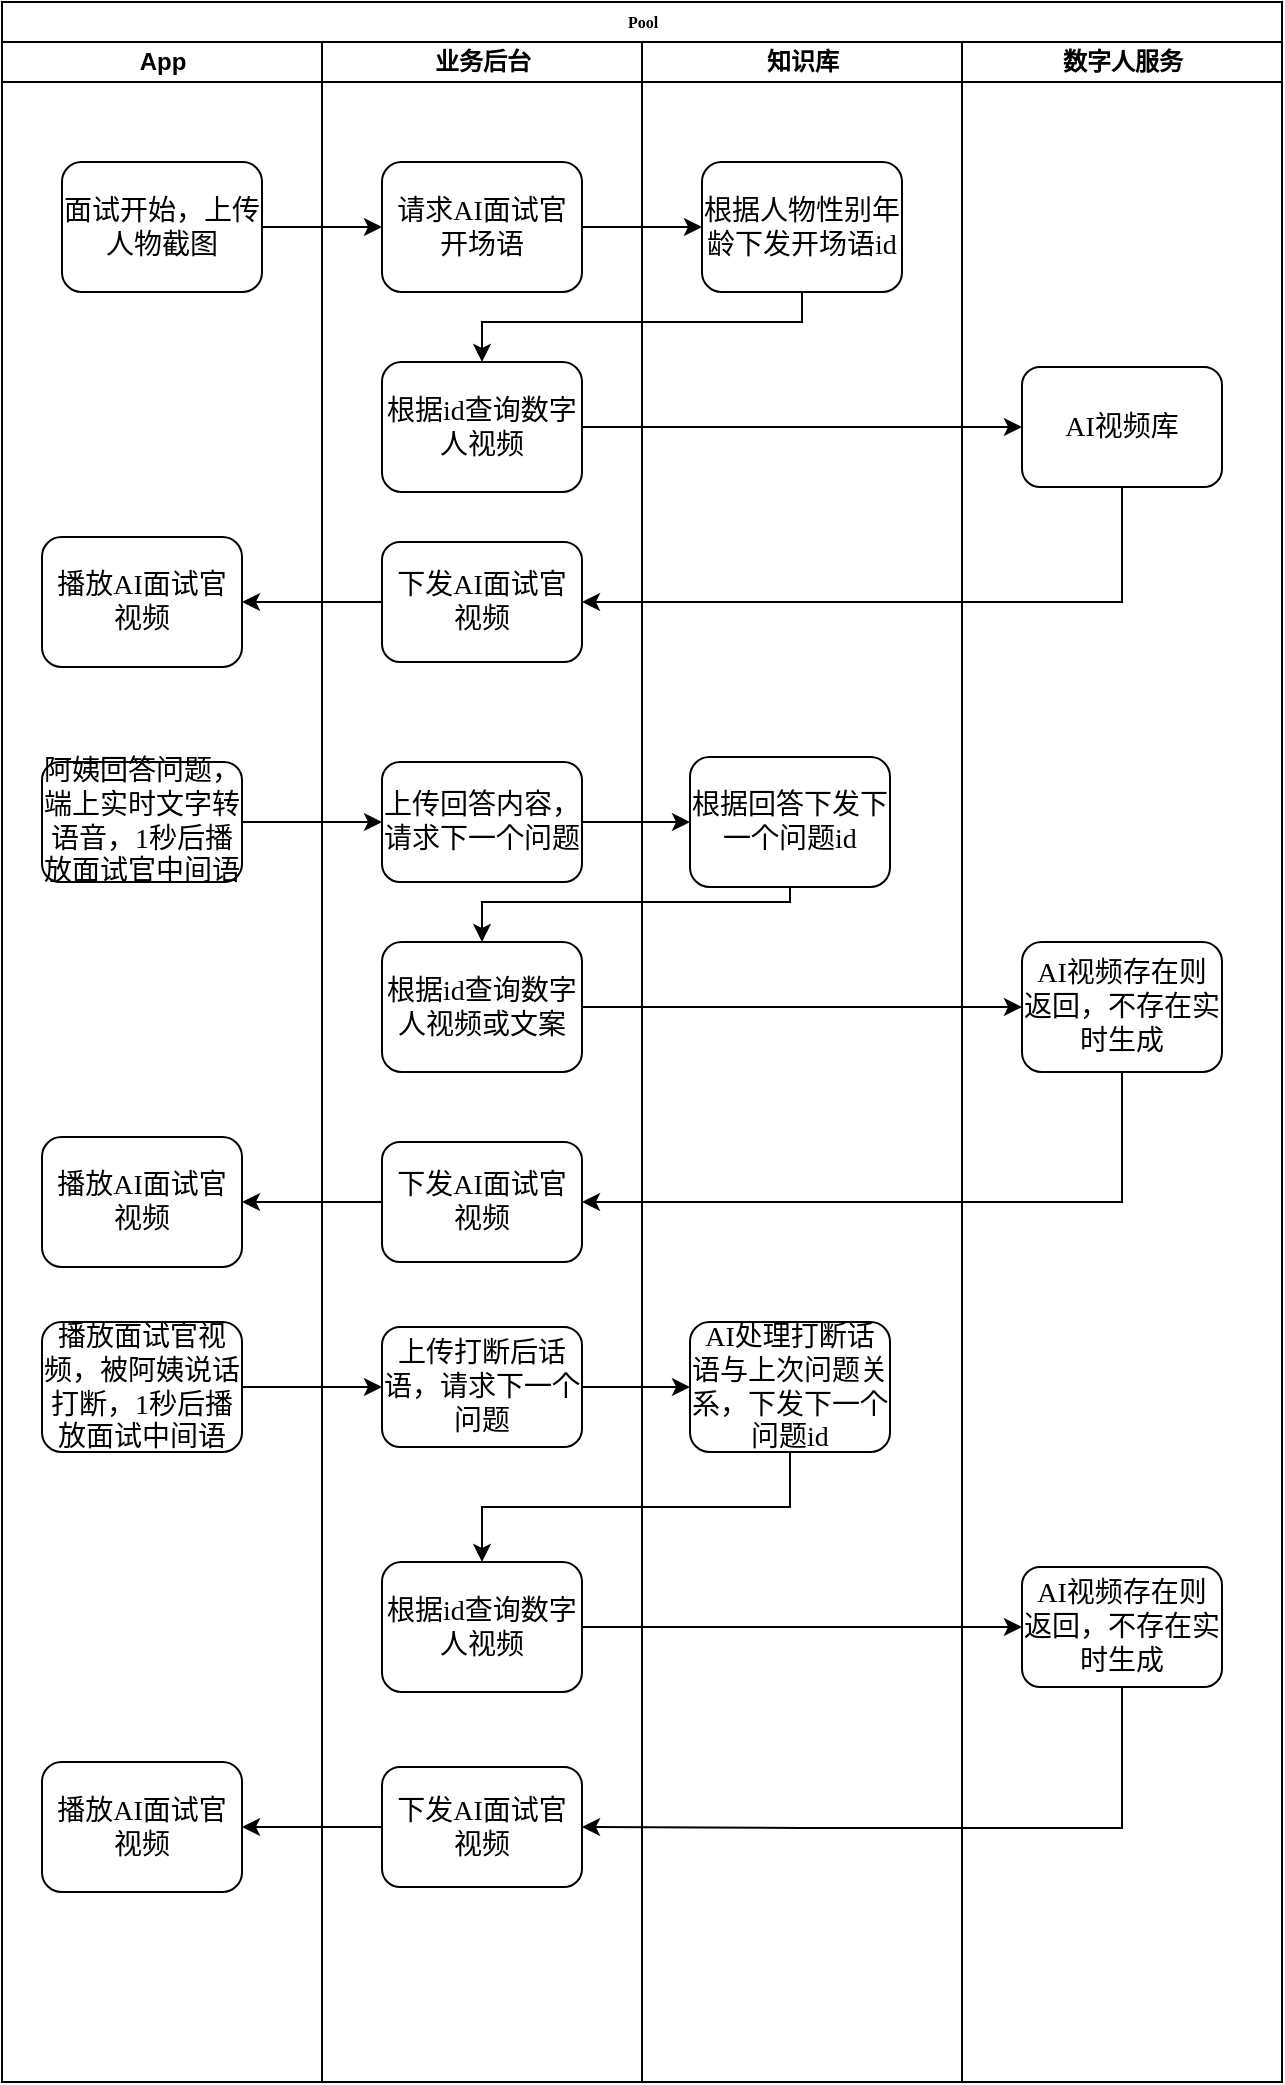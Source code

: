 <mxfile version="24.7.7">
  <diagram name="第 1 页" id="Lx06gaWxZn4Bfp3h4qAc">
    <mxGraphModel dx="908" dy="1750" grid="1" gridSize="10" guides="1" tooltips="1" connect="1" arrows="1" fold="1" page="1" pageScale="1" pageWidth="827" pageHeight="1169" math="0" shadow="0">
      <root>
        <mxCell id="0" />
        <mxCell id="1" parent="0" />
        <mxCell id="96N2RFm_TBmIgJaClIKM-1" value="Pool" style="swimlane;html=1;childLayout=stackLayout;startSize=20;rounded=0;shadow=0;labelBackgroundColor=none;strokeWidth=1;fontFamily=Verdana;fontSize=8;align=center;" vertex="1" parent="1">
          <mxGeometry x="70" y="-90" width="640" height="1040" as="geometry">
            <mxRectangle x="70" y="40" width="60" height="20" as="alternateBounds" />
          </mxGeometry>
        </mxCell>
        <mxCell id="96N2RFm_TBmIgJaClIKM-2" value="App" style="swimlane;html=1;startSize=20;" vertex="1" parent="96N2RFm_TBmIgJaClIKM-1">
          <mxGeometry y="20" width="160" height="1020" as="geometry" />
        </mxCell>
        <mxCell id="96N2RFm_TBmIgJaClIKM-3" value="&lt;span style=&quot;font-size: 14px;&quot;&gt;面试开始，上传人物截图&lt;/span&gt;" style="rounded=1;whiteSpace=wrap;html=1;shadow=0;labelBackgroundColor=none;strokeWidth=1;fontFamily=Verdana;fontSize=8;align=center;" vertex="1" parent="96N2RFm_TBmIgJaClIKM-2">
          <mxGeometry x="30" y="60" width="100" height="65" as="geometry" />
        </mxCell>
        <mxCell id="96N2RFm_TBmIgJaClIKM-6" value="&lt;span style=&quot;font-size: 14px;&quot;&gt;阿姨回答问题，端上实时文字转语音，1秒后播放面试官中间语&lt;/span&gt;" style="rounded=1;whiteSpace=wrap;html=1;shadow=0;labelBackgroundColor=none;strokeWidth=1;fontFamily=Verdana;fontSize=8;align=center;" vertex="1" parent="96N2RFm_TBmIgJaClIKM-2">
          <mxGeometry x="20" y="360" width="100" height="60" as="geometry" />
        </mxCell>
        <mxCell id="96N2RFm_TBmIgJaClIKM-40" value="&lt;span style=&quot;font-size: 14px;&quot;&gt;播放AI面试官视频&lt;/span&gt;" style="rounded=1;whiteSpace=wrap;html=1;shadow=0;labelBackgroundColor=none;strokeWidth=1;fontFamily=Verdana;fontSize=8;align=center;" vertex="1" parent="96N2RFm_TBmIgJaClIKM-2">
          <mxGeometry x="20" y="247.5" width="100" height="65" as="geometry" />
        </mxCell>
        <mxCell id="96N2RFm_TBmIgJaClIKM-54" value="&lt;span style=&quot;font-size: 14px;&quot;&gt;播放AI面试官视频&lt;/span&gt;" style="rounded=1;whiteSpace=wrap;html=1;shadow=0;labelBackgroundColor=none;strokeWidth=1;fontFamily=Verdana;fontSize=8;align=center;" vertex="1" parent="96N2RFm_TBmIgJaClIKM-2">
          <mxGeometry x="20" y="547.5" width="100" height="65" as="geometry" />
        </mxCell>
        <mxCell id="96N2RFm_TBmIgJaClIKM-56" value="&lt;span style=&quot;font-size: 14px;&quot;&gt;播放面试官视频，被阿姨说话打断，1秒后播放面试中间语&lt;/span&gt;" style="rounded=1;whiteSpace=wrap;html=1;shadow=0;labelBackgroundColor=none;strokeWidth=1;fontFamily=Verdana;fontSize=8;align=center;" vertex="1" parent="96N2RFm_TBmIgJaClIKM-2">
          <mxGeometry x="20" y="640" width="100" height="65" as="geometry" />
        </mxCell>
        <mxCell id="96N2RFm_TBmIgJaClIKM-12" value="业务后台" style="swimlane;html=1;startSize=20;" vertex="1" parent="96N2RFm_TBmIgJaClIKM-1">
          <mxGeometry x="160" y="20" width="160" height="1020" as="geometry" />
        </mxCell>
        <mxCell id="96N2RFm_TBmIgJaClIKM-14" value="&lt;span style=&quot;font-size: 14px;&quot;&gt;上传回答内容，请求下一个问题&lt;/span&gt;" style="rounded=1;whiteSpace=wrap;html=1;shadow=0;labelBackgroundColor=none;strokeWidth=1;fontFamily=Verdana;fontSize=8;align=center;" vertex="1" parent="96N2RFm_TBmIgJaClIKM-12">
          <mxGeometry x="30" y="360" width="100" height="60" as="geometry" />
        </mxCell>
        <mxCell id="96N2RFm_TBmIgJaClIKM-29" value="&lt;span style=&quot;font-size: 14px;&quot;&gt;请求AI面试官开场语&lt;/span&gt;" style="rounded=1;whiteSpace=wrap;html=1;shadow=0;labelBackgroundColor=none;strokeWidth=1;fontFamily=Verdana;fontSize=8;align=center;" vertex="1" parent="96N2RFm_TBmIgJaClIKM-12">
          <mxGeometry x="30" y="60" width="100" height="65" as="geometry" />
        </mxCell>
        <mxCell id="96N2RFm_TBmIgJaClIKM-35" value="&lt;span style=&quot;font-size: 14px;&quot;&gt;根据id查询数字人视频&lt;/span&gt;" style="rounded=1;whiteSpace=wrap;html=1;shadow=0;labelBackgroundColor=none;strokeWidth=1;fontFamily=Verdana;fontSize=8;align=center;" vertex="1" parent="96N2RFm_TBmIgJaClIKM-12">
          <mxGeometry x="30" y="160" width="100" height="65" as="geometry" />
        </mxCell>
        <mxCell id="96N2RFm_TBmIgJaClIKM-41" value="&lt;span style=&quot;font-size: 14px;&quot;&gt;下发AI面试官视频&lt;/span&gt;" style="rounded=1;whiteSpace=wrap;html=1;shadow=0;labelBackgroundColor=none;strokeWidth=1;fontFamily=Verdana;fontSize=8;align=center;" vertex="1" parent="96N2RFm_TBmIgJaClIKM-12">
          <mxGeometry x="30" y="250" width="100" height="60" as="geometry" />
        </mxCell>
        <mxCell id="96N2RFm_TBmIgJaClIKM-47" value="&lt;span style=&quot;font-size: 14px;&quot;&gt;根据id查询数字人视频或文案&lt;/span&gt;" style="rounded=1;whiteSpace=wrap;html=1;shadow=0;labelBackgroundColor=none;strokeWidth=1;fontFamily=Verdana;fontSize=8;align=center;" vertex="1" parent="96N2RFm_TBmIgJaClIKM-12">
          <mxGeometry x="30" y="450" width="100" height="65" as="geometry" />
        </mxCell>
        <mxCell id="96N2RFm_TBmIgJaClIKM-48" value="&lt;span style=&quot;font-size: 14px;&quot;&gt;下发AI面试官视频&lt;/span&gt;" style="rounded=1;whiteSpace=wrap;html=1;shadow=0;labelBackgroundColor=none;strokeWidth=1;fontFamily=Verdana;fontSize=8;align=center;" vertex="1" parent="96N2RFm_TBmIgJaClIKM-12">
          <mxGeometry x="30" y="550" width="100" height="60" as="geometry" />
        </mxCell>
        <mxCell id="96N2RFm_TBmIgJaClIKM-58" value="&lt;span style=&quot;font-size: 14px;&quot;&gt;上传打断后话语，请求下一个问题&lt;/span&gt;" style="rounded=1;whiteSpace=wrap;html=1;shadow=0;labelBackgroundColor=none;strokeWidth=1;fontFamily=Verdana;fontSize=8;align=center;" vertex="1" parent="96N2RFm_TBmIgJaClIKM-12">
          <mxGeometry x="30" y="642.5" width="100" height="60" as="geometry" />
        </mxCell>
        <mxCell id="96N2RFm_TBmIgJaClIKM-62" value="&lt;span style=&quot;font-size: 14px;&quot;&gt;根据id查询数字人视频&lt;/span&gt;" style="rounded=1;whiteSpace=wrap;html=1;shadow=0;labelBackgroundColor=none;strokeWidth=1;fontFamily=Verdana;fontSize=8;align=center;" vertex="1" parent="96N2RFm_TBmIgJaClIKM-12">
          <mxGeometry x="30" y="760" width="100" height="65" as="geometry" />
        </mxCell>
        <mxCell id="96N2RFm_TBmIgJaClIKM-66" value="&lt;span style=&quot;font-size: 14px;&quot;&gt;播放AI面试官视频&lt;/span&gt;" style="rounded=1;whiteSpace=wrap;html=1;shadow=0;labelBackgroundColor=none;strokeWidth=1;fontFamily=Verdana;fontSize=8;align=center;" vertex="1" parent="96N2RFm_TBmIgJaClIKM-12">
          <mxGeometry x="-140" y="860" width="100" height="65" as="geometry" />
        </mxCell>
        <mxCell id="96N2RFm_TBmIgJaClIKM-68" value="" style="edgeStyle=orthogonalEdgeStyle;rounded=0;orthogonalLoop=1;jettySize=auto;html=1;" edge="1" parent="96N2RFm_TBmIgJaClIKM-12" source="96N2RFm_TBmIgJaClIKM-67" target="96N2RFm_TBmIgJaClIKM-66">
          <mxGeometry relative="1" as="geometry" />
        </mxCell>
        <mxCell id="96N2RFm_TBmIgJaClIKM-67" value="&lt;span style=&quot;font-size: 14px;&quot;&gt;下发AI面试官视频&lt;/span&gt;" style="rounded=1;whiteSpace=wrap;html=1;shadow=0;labelBackgroundColor=none;strokeWidth=1;fontFamily=Verdana;fontSize=8;align=center;" vertex="1" parent="96N2RFm_TBmIgJaClIKM-12">
          <mxGeometry x="30" y="862.5" width="100" height="60" as="geometry" />
        </mxCell>
        <mxCell id="96N2RFm_TBmIgJaClIKM-16" value="知识库" style="swimlane;html=1;startSize=20;" vertex="1" parent="96N2RFm_TBmIgJaClIKM-1">
          <mxGeometry x="320" y="20" width="160" height="1020" as="geometry" />
        </mxCell>
        <mxCell id="96N2RFm_TBmIgJaClIKM-30" value="&lt;span style=&quot;font-size: 14px;&quot;&gt;根据人物性别年龄下发开场语id&lt;/span&gt;" style="rounded=1;whiteSpace=wrap;html=1;shadow=0;labelBackgroundColor=none;strokeWidth=1;fontFamily=Verdana;fontSize=8;align=center;" vertex="1" parent="96N2RFm_TBmIgJaClIKM-16">
          <mxGeometry x="30" y="60" width="100" height="65" as="geometry" />
        </mxCell>
        <mxCell id="96N2RFm_TBmIgJaClIKM-45" value="&lt;span style=&quot;font-size: 14px;&quot;&gt;根据回答下发下一个问题id&lt;/span&gt;" style="rounded=1;whiteSpace=wrap;html=1;shadow=0;labelBackgroundColor=none;strokeWidth=1;fontFamily=Verdana;fontSize=8;align=center;" vertex="1" parent="96N2RFm_TBmIgJaClIKM-16">
          <mxGeometry x="24" y="357.5" width="100" height="65" as="geometry" />
        </mxCell>
        <mxCell id="96N2RFm_TBmIgJaClIKM-60" value="&lt;span style=&quot;font-size: 14px;&quot;&gt;AI处理打断话语与上次问题关系，下发下一个问题id&lt;/span&gt;" style="rounded=1;whiteSpace=wrap;html=1;shadow=0;labelBackgroundColor=none;strokeWidth=1;fontFamily=Verdana;fontSize=8;align=center;" vertex="1" parent="96N2RFm_TBmIgJaClIKM-16">
          <mxGeometry x="24" y="640" width="100" height="65" as="geometry" />
        </mxCell>
        <mxCell id="96N2RFm_TBmIgJaClIKM-31" value="" style="edgeStyle=orthogonalEdgeStyle;rounded=0;orthogonalLoop=1;jettySize=auto;html=1;" edge="1" parent="96N2RFm_TBmIgJaClIKM-1" source="96N2RFm_TBmIgJaClIKM-3" target="96N2RFm_TBmIgJaClIKM-29">
          <mxGeometry relative="1" as="geometry" />
        </mxCell>
        <mxCell id="96N2RFm_TBmIgJaClIKM-32" value="" style="edgeStyle=orthogonalEdgeStyle;rounded=0;orthogonalLoop=1;jettySize=auto;html=1;" edge="1" parent="96N2RFm_TBmIgJaClIKM-1" source="96N2RFm_TBmIgJaClIKM-29" target="96N2RFm_TBmIgJaClIKM-30">
          <mxGeometry relative="1" as="geometry" />
        </mxCell>
        <mxCell id="96N2RFm_TBmIgJaClIKM-20" value="数字人服务" style="swimlane;html=1;startSize=20;labelBackgroundColor=default;" vertex="1" parent="96N2RFm_TBmIgJaClIKM-1">
          <mxGeometry x="480" y="20" width="160" height="1020" as="geometry" />
        </mxCell>
        <mxCell id="96N2RFm_TBmIgJaClIKM-33" value="&lt;span style=&quot;font-size: 14px;&quot;&gt;AI视频库&lt;/span&gt;" style="rounded=1;whiteSpace=wrap;html=1;shadow=0;labelBackgroundColor=none;strokeWidth=1;fontFamily=Verdana;fontSize=8;align=center;" vertex="1" parent="96N2RFm_TBmIgJaClIKM-20">
          <mxGeometry x="30" y="162.5" width="100" height="60" as="geometry" />
        </mxCell>
        <mxCell id="96N2RFm_TBmIgJaClIKM-64" value="&lt;span style=&quot;font-size: 14px;&quot;&gt;AI视频存在则返回，不存在实时生成&lt;/span&gt;" style="rounded=1;whiteSpace=wrap;html=1;shadow=0;labelBackgroundColor=none;strokeWidth=1;fontFamily=Verdana;fontSize=8;align=center;" vertex="1" parent="96N2RFm_TBmIgJaClIKM-20">
          <mxGeometry x="30" y="762.5" width="100" height="60" as="geometry" />
        </mxCell>
        <mxCell id="96N2RFm_TBmIgJaClIKM-70" value="&lt;span style=&quot;font-size: 14px;&quot;&gt;AI视频存在则返回，不存在实时生成&lt;/span&gt;" style="rounded=1;whiteSpace=wrap;html=1;shadow=0;labelBackgroundColor=none;strokeWidth=1;fontFamily=Verdana;fontSize=8;align=center;" vertex="1" parent="96N2RFm_TBmIgJaClIKM-20">
          <mxGeometry x="30" y="450" width="100" height="65" as="geometry" />
        </mxCell>
        <mxCell id="96N2RFm_TBmIgJaClIKM-36" style="edgeStyle=orthogonalEdgeStyle;rounded=0;orthogonalLoop=1;jettySize=auto;html=1;" edge="1" parent="96N2RFm_TBmIgJaClIKM-1" source="96N2RFm_TBmIgJaClIKM-30" target="96N2RFm_TBmIgJaClIKM-35">
          <mxGeometry relative="1" as="geometry">
            <Array as="points">
              <mxPoint x="400" y="160" />
              <mxPoint x="240" y="160" />
            </Array>
          </mxGeometry>
        </mxCell>
        <mxCell id="96N2RFm_TBmIgJaClIKM-37" style="edgeStyle=orthogonalEdgeStyle;rounded=0;orthogonalLoop=1;jettySize=auto;html=1;exitX=1;exitY=0.5;exitDx=0;exitDy=0;entryX=0;entryY=0.5;entryDx=0;entryDy=0;" edge="1" parent="96N2RFm_TBmIgJaClIKM-1" source="96N2RFm_TBmIgJaClIKM-35" target="96N2RFm_TBmIgJaClIKM-33">
          <mxGeometry relative="1" as="geometry" />
        </mxCell>
        <mxCell id="96N2RFm_TBmIgJaClIKM-42" style="edgeStyle=orthogonalEdgeStyle;rounded=0;orthogonalLoop=1;jettySize=auto;html=1;entryX=1;entryY=0.5;entryDx=0;entryDy=0;" edge="1" parent="96N2RFm_TBmIgJaClIKM-1" source="96N2RFm_TBmIgJaClIKM-33" target="96N2RFm_TBmIgJaClIKM-41">
          <mxGeometry relative="1" as="geometry">
            <Array as="points">
              <mxPoint x="560" y="300" />
            </Array>
          </mxGeometry>
        </mxCell>
        <mxCell id="96N2RFm_TBmIgJaClIKM-43" value="" style="edgeStyle=orthogonalEdgeStyle;rounded=0;orthogonalLoop=1;jettySize=auto;html=1;" edge="1" parent="96N2RFm_TBmIgJaClIKM-1" source="96N2RFm_TBmIgJaClIKM-41" target="96N2RFm_TBmIgJaClIKM-40">
          <mxGeometry relative="1" as="geometry" />
        </mxCell>
        <mxCell id="96N2RFm_TBmIgJaClIKM-44" value="" style="edgeStyle=orthogonalEdgeStyle;rounded=0;orthogonalLoop=1;jettySize=auto;html=1;" edge="1" parent="96N2RFm_TBmIgJaClIKM-1" source="96N2RFm_TBmIgJaClIKM-6" target="96N2RFm_TBmIgJaClIKM-14">
          <mxGeometry relative="1" as="geometry" />
        </mxCell>
        <mxCell id="96N2RFm_TBmIgJaClIKM-46" value="" style="edgeStyle=orthogonalEdgeStyle;rounded=0;orthogonalLoop=1;jettySize=auto;html=1;" edge="1" parent="96N2RFm_TBmIgJaClIKM-1" source="96N2RFm_TBmIgJaClIKM-14" target="96N2RFm_TBmIgJaClIKM-45">
          <mxGeometry relative="1" as="geometry" />
        </mxCell>
        <mxCell id="96N2RFm_TBmIgJaClIKM-50" style="edgeStyle=orthogonalEdgeStyle;rounded=0;orthogonalLoop=1;jettySize=auto;html=1;exitX=0.5;exitY=1;exitDx=0;exitDy=0;entryX=0.5;entryY=0;entryDx=0;entryDy=0;" edge="1" parent="96N2RFm_TBmIgJaClIKM-1" source="96N2RFm_TBmIgJaClIKM-45" target="96N2RFm_TBmIgJaClIKM-47">
          <mxGeometry relative="1" as="geometry">
            <Array as="points">
              <mxPoint x="394" y="450" />
              <mxPoint x="240" y="450" />
            </Array>
          </mxGeometry>
        </mxCell>
        <mxCell id="96N2RFm_TBmIgJaClIKM-51" style="edgeStyle=orthogonalEdgeStyle;rounded=0;orthogonalLoop=1;jettySize=auto;html=1;exitX=1;exitY=0.5;exitDx=0;exitDy=0;" edge="1" parent="96N2RFm_TBmIgJaClIKM-1" source="96N2RFm_TBmIgJaClIKM-47">
          <mxGeometry relative="1" as="geometry">
            <mxPoint x="510" y="502.5" as="targetPoint" />
          </mxGeometry>
        </mxCell>
        <mxCell id="96N2RFm_TBmIgJaClIKM-53" style="edgeStyle=orthogonalEdgeStyle;rounded=0;orthogonalLoop=1;jettySize=auto;html=1;entryX=1;entryY=0.5;entryDx=0;entryDy=0;exitX=0.5;exitY=1;exitDx=0;exitDy=0;" edge="1" parent="96N2RFm_TBmIgJaClIKM-1" source="96N2RFm_TBmIgJaClIKM-70" target="96N2RFm_TBmIgJaClIKM-48">
          <mxGeometry relative="1" as="geometry">
            <mxPoint x="560" y="560" as="sourcePoint" />
            <Array as="points">
              <mxPoint x="560" y="600" />
            </Array>
          </mxGeometry>
        </mxCell>
        <mxCell id="96N2RFm_TBmIgJaClIKM-55" value="" style="edgeStyle=orthogonalEdgeStyle;rounded=0;orthogonalLoop=1;jettySize=auto;html=1;" edge="1" parent="96N2RFm_TBmIgJaClIKM-1" source="96N2RFm_TBmIgJaClIKM-48" target="96N2RFm_TBmIgJaClIKM-54">
          <mxGeometry relative="1" as="geometry" />
        </mxCell>
        <mxCell id="96N2RFm_TBmIgJaClIKM-59" value="" style="edgeStyle=orthogonalEdgeStyle;rounded=0;orthogonalLoop=1;jettySize=auto;html=1;" edge="1" parent="96N2RFm_TBmIgJaClIKM-1" source="96N2RFm_TBmIgJaClIKM-56" target="96N2RFm_TBmIgJaClIKM-58">
          <mxGeometry relative="1" as="geometry" />
        </mxCell>
        <mxCell id="96N2RFm_TBmIgJaClIKM-61" value="" style="edgeStyle=orthogonalEdgeStyle;rounded=0;orthogonalLoop=1;jettySize=auto;html=1;" edge="1" parent="96N2RFm_TBmIgJaClIKM-1" source="96N2RFm_TBmIgJaClIKM-58" target="96N2RFm_TBmIgJaClIKM-60">
          <mxGeometry relative="1" as="geometry" />
        </mxCell>
        <mxCell id="96N2RFm_TBmIgJaClIKM-63" style="edgeStyle=orthogonalEdgeStyle;rounded=0;orthogonalLoop=1;jettySize=auto;html=1;exitX=0.5;exitY=1;exitDx=0;exitDy=0;entryX=0.5;entryY=0;entryDx=0;entryDy=0;" edge="1" parent="96N2RFm_TBmIgJaClIKM-1" source="96N2RFm_TBmIgJaClIKM-60" target="96N2RFm_TBmIgJaClIKM-62">
          <mxGeometry relative="1" as="geometry" />
        </mxCell>
        <mxCell id="96N2RFm_TBmIgJaClIKM-65" style="edgeStyle=orthogonalEdgeStyle;rounded=0;orthogonalLoop=1;jettySize=auto;html=1;entryX=0;entryY=0.5;entryDx=0;entryDy=0;" edge="1" parent="96N2RFm_TBmIgJaClIKM-1" source="96N2RFm_TBmIgJaClIKM-62" target="96N2RFm_TBmIgJaClIKM-64">
          <mxGeometry relative="1" as="geometry" />
        </mxCell>
        <mxCell id="96N2RFm_TBmIgJaClIKM-69" style="edgeStyle=orthogonalEdgeStyle;rounded=0;orthogonalLoop=1;jettySize=auto;html=1;entryX=1;entryY=0.5;entryDx=0;entryDy=0;" edge="1" parent="96N2RFm_TBmIgJaClIKM-1" source="96N2RFm_TBmIgJaClIKM-64" target="96N2RFm_TBmIgJaClIKM-67">
          <mxGeometry relative="1" as="geometry">
            <Array as="points">
              <mxPoint x="560" y="913" />
              <mxPoint x="400" y="913" />
            </Array>
          </mxGeometry>
        </mxCell>
      </root>
    </mxGraphModel>
  </diagram>
</mxfile>
